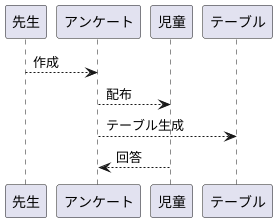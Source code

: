 ' Alt + D でUMLのプレビューが開けます
' 対応ソフトが必要ではありますが
' 多分これ見れば導入できる↓
' https://qiita.com/Charotarou/items/10bd47c68a1190061858

@startuml アンケート配布
先生 --> アンケート : 作成
アンケート --> 児童 : 配布
アンケート --> テーブル : テーブル生成
児童 --> アンケート : 回答
@enduml

@startuml 苦手な食べ物マッチング
児童A --> システム : 苦手な食べ物登録
システム --> 児童テーブル : 児童Aと同じ班の児童を検索
システム --> 児童B : マッチング依頼を送信
児童B --> システム : 依頼を受諾
システム --> 児童A : マッチング成立通知を送信
児童A --> 児童B : 苦手な食べ物を渡す
@enduml

@startuml グラフ閲覧
先生 --> システム : アンケート閲覧
システム --> アンケートテーブル : データを取得
アンケートテーブル --> システム : データを送信
システム --> 先生 : グラフ化してデータを表示
@enduml

@startuml グループ配属
システム --> 先生 : グループ提案
先生 --> システム : グループ修正・承認
システム --> 児童 : グループ分け
@enduml

@startuml 全体図
先生 --> アンケート : 作成
アンケート --> 児童 : 配布
アンケート --> テーブル : テーブル生成
児童 --> アンケート : 回答

児童A --> システム : 苦手な食べ物登録
システム --> 児童テーブル : 児童Aと同じ班の児童を検索
システム --> 児童B : マッチング依頼を送信
児童B --> システム : 依頼を受諾
システム --> 児童A : マッチング成立通知を送信
児童A --> 児童B : 苦手な食べ物を渡す

先生 --> システム : アンケート閲覧
システム --> アンケートテーブル : データを取得
アンケートテーブル --> システム : データを送信
システム --> 先生 : グラフ化してデータを表示

システム --> 先生 : グループ提案
先生 --> システム : グループ修正・承認
システム --> 児童 : グループ分け
@enduml